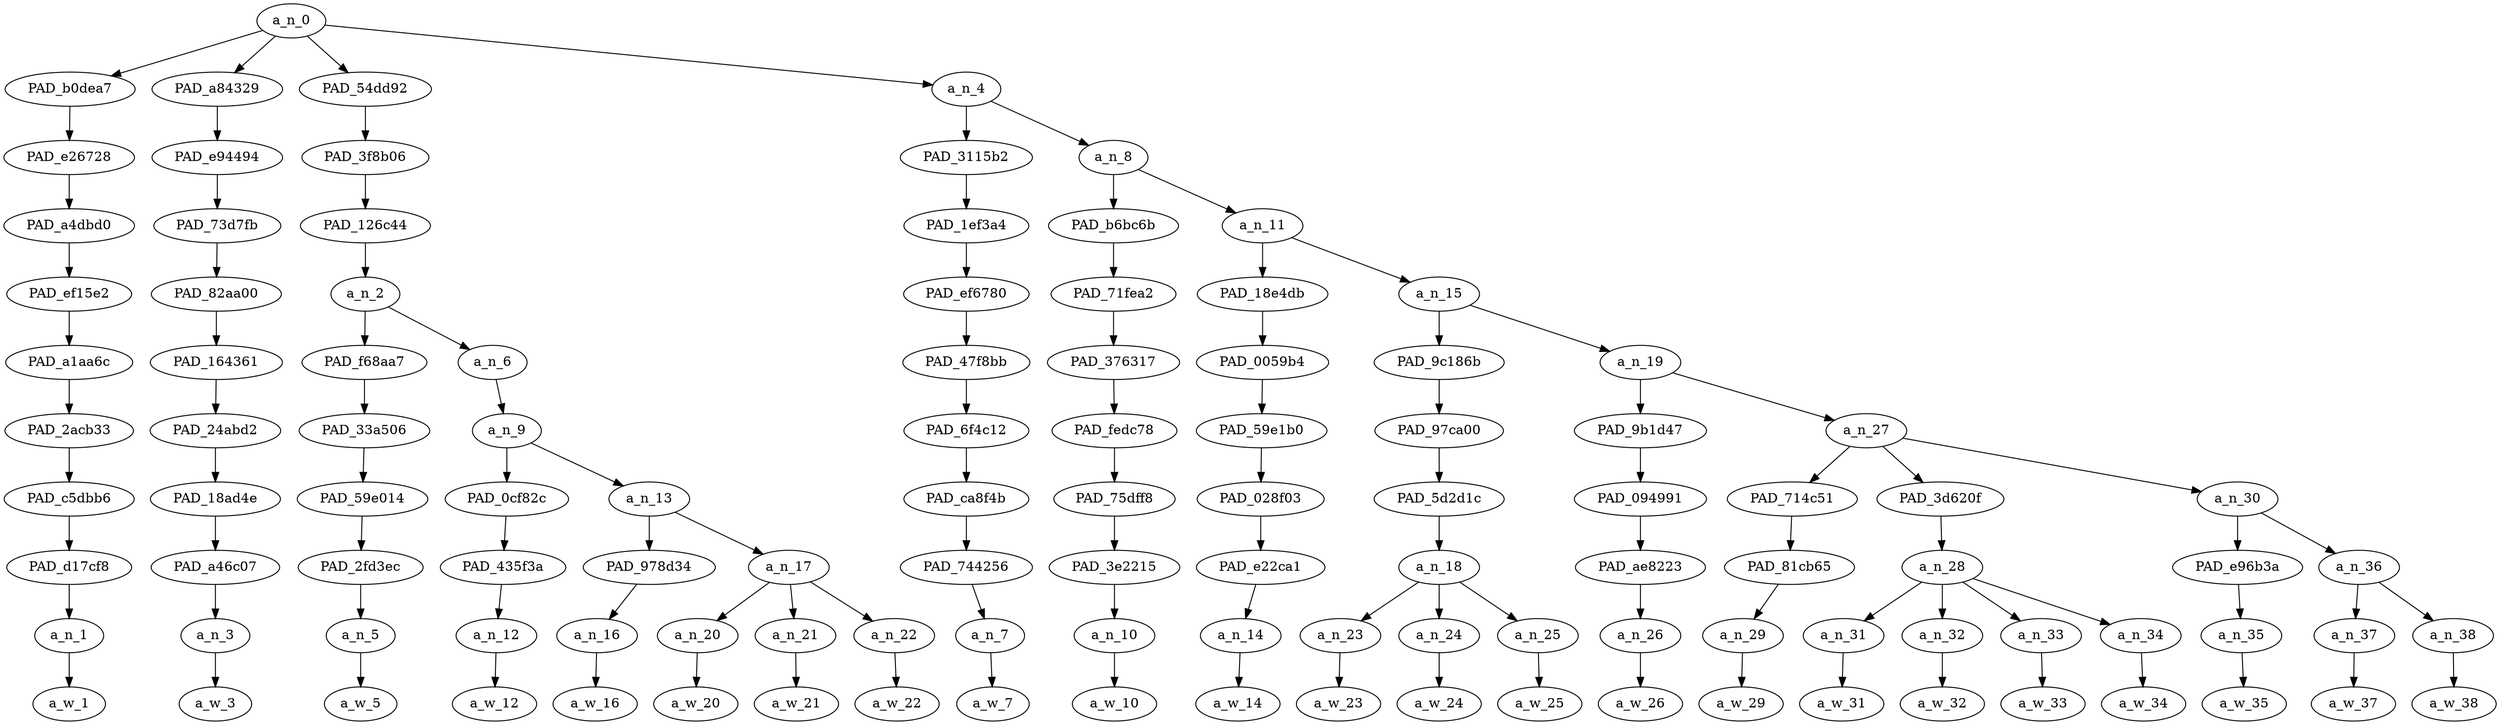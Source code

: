 strict digraph "" {
	a_n_0	[div_dir=1,
		index=0,
		level=10,
		pos="4.568359375,10!",
		text_span="[0, 1, 2, 3, 4, 5, 6, 7, 8, 9, 10, 11, 12, 13, 14, 15, 16, 17, 18, 19, 20, 21, 22]",
		value=0.99999999];
	PAD_b0dea7	[div_dir=-1,
		index=0,
		level=9,
		pos="0.0,9!",
		text_span="[0]",
		value=0.03899623];
	a_n_0 -> PAD_b0dea7;
	PAD_a84329	[div_dir=-1,
		index=2,
		level=9,
		pos="7.0,9!",
		text_span="[7]",
		value=0.04050861];
	a_n_0 -> PAD_a84329;
	PAD_54dd92	[div_dir=1,
		index=1,
		level=9,
		pos="2.0,9!",
		text_span="[1, 2, 3, 4, 5, 6]",
		value=0.46368933];
	a_n_0 -> PAD_54dd92;
	a_n_4	[div_dir=1,
		index=3,
		level=9,
		pos="9.2734375,9!",
		text_span="[8, 9, 10, 11, 12, 13, 14, 15, 16, 17, 18, 19, 20, 21, 22]",
		value=0.45667130];
	a_n_0 -> a_n_4;
	PAD_e26728	[div_dir=-1,
		index=0,
		level=8,
		pos="0.0,8!",
		text_span="[0]",
		value=0.03899623];
	PAD_b0dea7 -> PAD_e26728;
	PAD_a4dbd0	[div_dir=-1,
		index=0,
		level=7,
		pos="0.0,7!",
		text_span="[0]",
		value=0.03899623];
	PAD_e26728 -> PAD_a4dbd0;
	PAD_ef15e2	[div_dir=-1,
		index=0,
		level=6,
		pos="0.0,6!",
		text_span="[0]",
		value=0.03899623];
	PAD_a4dbd0 -> PAD_ef15e2;
	PAD_a1aa6c	[div_dir=-1,
		index=0,
		level=5,
		pos="0.0,5!",
		text_span="[0]",
		value=0.03899623];
	PAD_ef15e2 -> PAD_a1aa6c;
	PAD_2acb33	[div_dir=-1,
		index=0,
		level=4,
		pos="0.0,4!",
		text_span="[0]",
		value=0.03899623];
	PAD_a1aa6c -> PAD_2acb33;
	PAD_c5dbb6	[div_dir=-1,
		index=0,
		level=3,
		pos="0.0,3!",
		text_span="[0]",
		value=0.03899623];
	PAD_2acb33 -> PAD_c5dbb6;
	PAD_d17cf8	[div_dir=-1,
		index=0,
		level=2,
		pos="0.0,2!",
		text_span="[0]",
		value=0.03899623];
	PAD_c5dbb6 -> PAD_d17cf8;
	a_n_1	[div_dir=-1,
		index=0,
		level=1,
		pos="0.0,1!",
		text_span="[0]",
		value=0.03899623];
	PAD_d17cf8 -> a_n_1;
	a_w_1	[div_dir=0,
		index=0,
		level=0,
		pos="0,0!",
		text_span="[0]",
		value=sometimes];
	a_n_1 -> a_w_1;
	PAD_e94494	[div_dir=-1,
		index=2,
		level=8,
		pos="7.0,8!",
		text_span="[7]",
		value=0.04050861];
	PAD_a84329 -> PAD_e94494;
	PAD_73d7fb	[div_dir=-1,
		index=2,
		level=7,
		pos="7.0,7!",
		text_span="[7]",
		value=0.04050861];
	PAD_e94494 -> PAD_73d7fb;
	PAD_82aa00	[div_dir=-1,
		index=2,
		level=6,
		pos="7.0,6!",
		text_span="[7]",
		value=0.04050861];
	PAD_73d7fb -> PAD_82aa00;
	PAD_164361	[div_dir=-1,
		index=3,
		level=5,
		pos="7.0,5!",
		text_span="[7]",
		value=0.04050861];
	PAD_82aa00 -> PAD_164361;
	PAD_24abd2	[div_dir=-1,
		index=3,
		level=4,
		pos="7.0,4!",
		text_span="[7]",
		value=0.04050861];
	PAD_164361 -> PAD_24abd2;
	PAD_18ad4e	[div_dir=-1,
		index=4,
		level=3,
		pos="7.0,3!",
		text_span="[7]",
		value=0.04050861];
	PAD_24abd2 -> PAD_18ad4e;
	PAD_a46c07	[div_dir=-1,
		index=5,
		level=2,
		pos="7.0,2!",
		text_span="[7]",
		value=0.04050861];
	PAD_18ad4e -> PAD_a46c07;
	a_n_3	[div_dir=-1,
		index=7,
		level=1,
		pos="7.0,1!",
		text_span="[7]",
		value=0.04050861];
	PAD_a46c07 -> a_n_3;
	a_w_3	[div_dir=0,
		index=7,
		level=0,
		pos="7,0!",
		text_span="[7]",
		value=i];
	a_n_3 -> a_w_3;
	PAD_3f8b06	[div_dir=1,
		index=1,
		level=8,
		pos="2.0,8!",
		text_span="[1, 2, 3, 4, 5, 6]",
		value=0.46368933];
	PAD_54dd92 -> PAD_3f8b06;
	PAD_126c44	[div_dir=1,
		index=1,
		level=7,
		pos="2.0,7!",
		text_span="[1, 2, 3, 4, 5, 6]",
		value=0.46368933];
	PAD_3f8b06 -> PAD_126c44;
	a_n_2	[div_dir=1,
		index=1,
		level=6,
		pos="2.0,6!",
		text_span="[1, 2, 3, 4, 5, 6]",
		value=0.46368933];
	PAD_126c44 -> a_n_2;
	PAD_f68aa7	[div_dir=1,
		index=1,
		level=5,
		pos="1.0,5!",
		text_span="[1]",
		value=0.03051380];
	a_n_2 -> PAD_f68aa7;
	a_n_6	[div_dir=1,
		index=2,
		level=5,
		pos="3.0,5!",
		text_span="[2, 3, 4, 5, 6]",
		value=0.43312627];
	a_n_2 -> a_n_6;
	PAD_33a506	[div_dir=1,
		index=1,
		level=4,
		pos="1.0,4!",
		text_span="[1]",
		value=0.03051380];
	PAD_f68aa7 -> PAD_33a506;
	PAD_59e014	[div_dir=1,
		index=1,
		level=3,
		pos="1.0,3!",
		text_span="[1]",
		value=0.03051380];
	PAD_33a506 -> PAD_59e014;
	PAD_2fd3ec	[div_dir=1,
		index=1,
		level=2,
		pos="1.0,2!",
		text_span="[1]",
		value=0.03051380];
	PAD_59e014 -> PAD_2fd3ec;
	a_n_5	[div_dir=1,
		index=1,
		level=1,
		pos="1.0,1!",
		text_span="[1]",
		value=0.03051380];
	PAD_2fd3ec -> a_n_5;
	a_w_5	[div_dir=0,
		index=1,
		level=0,
		pos="1,0!",
		text_span="[1]",
		value=when];
	a_n_5 -> a_w_5;
	a_n_9	[div_dir=1,
		index=2,
		level=4,
		pos="3.0,4!",
		text_span="[2, 3, 4, 5, 6]",
		value=0.43311442];
	a_n_6 -> a_n_9;
	PAD_0cf82c	[div_dir=-1,
		index=2,
		level=3,
		pos="2.0,3!",
		text_span="[2]",
		value=0.04717852];
	a_n_9 -> PAD_0cf82c;
	a_n_13	[div_dir=1,
		index=3,
		level=3,
		pos="4.0,3!",
		text_span="[3, 4, 5, 6]",
		value=0.38592405];
	a_n_9 -> a_n_13;
	PAD_435f3a	[div_dir=-1,
		index=2,
		level=2,
		pos="2.0,2!",
		text_span="[2]",
		value=0.04717852];
	PAD_0cf82c -> PAD_435f3a;
	a_n_12	[div_dir=-1,
		index=2,
		level=1,
		pos="2.0,1!",
		text_span="[2]",
		value=0.04717852];
	PAD_435f3a -> a_n_12;
	a_w_12	[div_dir=0,
		index=2,
		level=0,
		pos="2,0!",
		text_span="[2]",
		value=im];
	a_n_12 -> a_w_12;
	PAD_978d34	[div_dir=1,
		index=3,
		level=2,
		pos="3.0,2!",
		text_span="[3]",
		value=0.03187211];
	a_n_13 -> PAD_978d34;
	a_n_17	[div_dir=1,
		index=4,
		level=2,
		pos="5.0,2!",
		text_span="[4, 5, 6]",
		value=0.35400115];
	a_n_13 -> a_n_17;
	a_n_16	[div_dir=1,
		index=3,
		level=1,
		pos="3.0,1!",
		text_span="[3]",
		value=0.03187211];
	PAD_978d34 -> a_n_16;
	a_w_16	[div_dir=0,
		index=3,
		level=0,
		pos="3,0!",
		text_span="[3]",
		value=with];
	a_n_16 -> a_w_16;
	a_n_20	[div_dir=1,
		index=4,
		level=1,
		pos="4.0,1!",
		text_span="[4]",
		value=0.04631493];
	a_n_17 -> a_n_20;
	a_n_21	[div_dir=-1,
		index=5,
		level=1,
		pos="5.0,1!",
		text_span="[5]",
		value=0.15303566];
	a_n_17 -> a_n_21;
	a_n_22	[div_dir=1,
		index=6,
		level=1,
		pos="6.0,1!",
		text_span="[6]",
		value=0.15464999];
	a_n_17 -> a_n_22;
	a_w_20	[div_dir=0,
		index=4,
		level=0,
		pos="4,0!",
		text_span="[4]",
		value=other];
	a_n_20 -> a_w_20;
	a_w_21	[div_dir=0,
		index=5,
		level=0,
		pos="5,0!",
		text_span="[5]",
		value=queer];
	a_n_21 -> a_w_21;
	a_w_22	[div_dir=0,
		index=6,
		level=0,
		pos="6,0!",
		text_span="[6]",
		value=asians];
	a_n_22 -> a_w_22;
	PAD_3115b2	[div_dir=-1,
		index=3,
		level=8,
		pos="8.0,8!",
		text_span="[8]",
		value=0.03512995];
	a_n_4 -> PAD_3115b2;
	a_n_8	[div_dir=1,
		index=4,
		level=8,
		pos="10.546875,8!",
		text_span="[9, 10, 11, 12, 13, 14, 15, 16, 17, 18, 19, 20, 21, 22]",
		value=0.42133340];
	a_n_4 -> a_n_8;
	PAD_1ef3a4	[div_dir=-1,
		index=3,
		level=7,
		pos="8.0,7!",
		text_span="[8]",
		value=0.03512995];
	PAD_3115b2 -> PAD_1ef3a4;
	PAD_ef6780	[div_dir=-1,
		index=3,
		level=6,
		pos="8.0,6!",
		text_span="[8]",
		value=0.03512995];
	PAD_1ef3a4 -> PAD_ef6780;
	PAD_47f8bb	[div_dir=-1,
		index=4,
		level=5,
		pos="8.0,5!",
		text_span="[8]",
		value=0.03512995];
	PAD_ef6780 -> PAD_47f8bb;
	PAD_6f4c12	[div_dir=-1,
		index=4,
		level=4,
		pos="8.0,4!",
		text_span="[8]",
		value=0.03512995];
	PAD_47f8bb -> PAD_6f4c12;
	PAD_ca8f4b	[div_dir=-1,
		index=5,
		level=3,
		pos="8.0,3!",
		text_span="[8]",
		value=0.03512995];
	PAD_6f4c12 -> PAD_ca8f4b;
	PAD_744256	[div_dir=-1,
		index=6,
		level=2,
		pos="8.0,2!",
		text_span="[8]",
		value=0.03512995];
	PAD_ca8f4b -> PAD_744256;
	a_n_7	[div_dir=-1,
		index=8,
		level=1,
		pos="8.0,1!",
		text_span="[8]",
		value=0.03512995];
	PAD_744256 -> a_n_7;
	a_w_7	[div_dir=0,
		index=8,
		level=0,
		pos="8,0!",
		text_span="[8]",
		value=feel];
	a_n_7 -> a_w_7;
	PAD_b6bc6b	[div_dir=-1,
		index=4,
		level=7,
		pos="9.0,7!",
		text_span="[9]",
		value=0.02705292];
	a_n_8 -> PAD_b6bc6b;
	a_n_11	[div_dir=1,
		index=5,
		level=7,
		pos="12.09375,7!",
		text_span="[10, 11, 12, 13, 14, 15, 16, 17, 18, 19, 20, 21, 22]",
		value=0.39403989];
	a_n_8 -> a_n_11;
	PAD_71fea2	[div_dir=-1,
		index=4,
		level=6,
		pos="9.0,6!",
		text_span="[9]",
		value=0.02705292];
	PAD_b6bc6b -> PAD_71fea2;
	PAD_376317	[div_dir=-1,
		index=5,
		level=5,
		pos="9.0,5!",
		text_span="[9]",
		value=0.02705292];
	PAD_71fea2 -> PAD_376317;
	PAD_fedc78	[div_dir=-1,
		index=5,
		level=4,
		pos="9.0,4!",
		text_span="[9]",
		value=0.02705292];
	PAD_376317 -> PAD_fedc78;
	PAD_75dff8	[div_dir=-1,
		index=6,
		level=3,
		pos="9.0,3!",
		text_span="[9]",
		value=0.02705292];
	PAD_fedc78 -> PAD_75dff8;
	PAD_3e2215	[div_dir=-1,
		index=7,
		level=2,
		pos="9.0,2!",
		text_span="[9]",
		value=0.02705292];
	PAD_75dff8 -> PAD_3e2215;
	a_n_10	[div_dir=-1,
		index=9,
		level=1,
		pos="9.0,1!",
		text_span="[9]",
		value=0.02705292];
	PAD_3e2215 -> a_n_10;
	a_w_10	[div_dir=0,
		index=9,
		level=0,
		pos="9,0!",
		text_span="[9]",
		value=like];
	a_n_10 -> a_w_10;
	PAD_18e4db	[div_dir=1,
		index=5,
		level=6,
		pos="10.0,6!",
		text_span="[10]",
		value=0.03372495];
	a_n_11 -> PAD_18e4db;
	a_n_15	[div_dir=1,
		index=6,
		level=6,
		pos="14.1875,6!",
		text_span="[11, 12, 13, 14, 15, 16, 17, 18, 19, 20, 21, 22]",
		value=0.36005540];
	a_n_11 -> a_n_15;
	PAD_0059b4	[div_dir=1,
		index=6,
		level=5,
		pos="10.0,5!",
		text_span="[10]",
		value=0.03372495];
	PAD_18e4db -> PAD_0059b4;
	PAD_59e1b0	[div_dir=1,
		index=6,
		level=4,
		pos="10.0,4!",
		text_span="[10]",
		value=0.03372495];
	PAD_0059b4 -> PAD_59e1b0;
	PAD_028f03	[div_dir=1,
		index=7,
		level=3,
		pos="10.0,3!",
		text_span="[10]",
		value=0.03372495];
	PAD_59e1b0 -> PAD_028f03;
	PAD_e22ca1	[div_dir=1,
		index=8,
		level=2,
		pos="10.0,2!",
		text_span="[10]",
		value=0.03372495];
	PAD_028f03 -> PAD_e22ca1;
	a_n_14	[div_dir=1,
		index=10,
		level=1,
		pos="10.0,1!",
		text_span="[10]",
		value=0.03372495];
	PAD_e22ca1 -> a_n_14;
	a_w_14	[div_dir=0,
		index=10,
		level=0,
		pos="10,0!",
		text_span="[10]",
		value=im1];
	a_n_14 -> a_w_14;
	PAD_9c186b	[div_dir=1,
		index=7,
		level=5,
		pos="12.0,5!",
		text_span="[11, 12, 13]",
		value=0.07492526];
	a_n_15 -> PAD_9c186b;
	a_n_19	[div_dir=1,
		index=8,
		level=5,
		pos="16.375,5!",
		text_span="[14, 15, 16, 17, 18, 19, 20, 21, 22]",
		value=0.28489961];
	a_n_15 -> a_n_19;
	PAD_97ca00	[div_dir=1,
		index=7,
		level=4,
		pos="12.0,4!",
		text_span="[11, 12, 13]",
		value=0.07492526];
	PAD_9c186b -> PAD_97ca00;
	PAD_5d2d1c	[div_dir=1,
		index=8,
		level=3,
		pos="12.0,3!",
		text_span="[11, 12, 13]",
		value=0.07492526];
	PAD_97ca00 -> PAD_5d2d1c;
	a_n_18	[div_dir=1,
		index=9,
		level=2,
		pos="12.0,2!",
		text_span="[11, 12, 13]",
		value=0.07492526];
	PAD_5d2d1c -> a_n_18;
	a_n_23	[div_dir=-1,
		index=11,
		level=1,
		pos="11.0,1!",
		text_span="[11]",
		value=0.02283719];
	a_n_18 -> a_n_23;
	a_n_24	[div_dir=1,
		index=12,
		level=1,
		pos="12.0,1!",
		text_span="[12]",
		value=0.02331265];
	a_n_18 -> a_n_24;
	a_n_25	[div_dir=1,
		index=13,
		level=1,
		pos="13.0,1!",
		text_span="[13]",
		value=0.02868826];
	a_n_18 -> a_n_25;
	a_w_23	[div_dir=0,
		index=11,
		level=0,
		pos="11,0!",
		text_span="[11]",
		value=the];
	a_n_23 -> a_w_23;
	a_w_24	[div_dir=0,
		index=12,
		level=0,
		pos="12,0!",
		text_span="[12]",
		value=only];
	a_n_24 -> a_w_24;
	a_w_25	[div_dir=0,
		index=13,
		level=0,
		pos="13,0!",
		text_span="[13]",
		value=one];
	a_n_25 -> a_w_25;
	PAD_9b1d47	[div_dir=1,
		index=8,
		level=4,
		pos="14.0,4!",
		text_span="[14]",
		value=0.02811155];
	a_n_19 -> PAD_9b1d47;
	a_n_27	[div_dir=1,
		index=9,
		level=4,
		pos="18.75,4!",
		text_span="[15, 16, 17, 18, 19, 20, 21, 22]",
		value=0.25657243];
	a_n_19 -> a_n_27;
	PAD_094991	[div_dir=1,
		index=9,
		level=3,
		pos="14.0,3!",
		text_span="[14]",
		value=0.02811155];
	PAD_9b1d47 -> PAD_094991;
	PAD_ae8223	[div_dir=1,
		index=10,
		level=2,
		pos="14.0,2!",
		text_span="[14]",
		value=0.02811155];
	PAD_094991 -> PAD_ae8223;
	a_n_26	[div_dir=1,
		index=14,
		level=1,
		pos="14.0,1!",
		text_span="[14]",
		value=0.02811155];
	PAD_ae8223 -> a_n_26;
	a_w_26	[div_dir=0,
		index=14,
		level=0,
		pos="14,0!",
		text_span="[14]",
		value=who];
	a_n_26 -> a_w_26;
	PAD_714c51	[div_dir=1,
		index=11,
		level=3,
		pos="19.0,3!",
		text_span="[19]",
		value=0.02636572];
	a_n_27 -> PAD_714c51;
	PAD_3d620f	[div_dir=1,
		index=10,
		level=3,
		pos="16.5,3!",
		text_span="[15, 16, 17, 18]",
		value=0.14492094];
	a_n_27 -> PAD_3d620f;
	a_n_30	[div_dir=1,
		index=12,
		level=3,
		pos="20.75,3!",
		text_span="[20, 21, 22]",
		value=0.08509038];
	a_n_27 -> a_n_30;
	PAD_81cb65	[div_dir=1,
		index=12,
		level=2,
		pos="19.0,2!",
		text_span="[19]",
		value=0.02636572];
	PAD_714c51 -> PAD_81cb65;
	a_n_29	[div_dir=1,
		index=19,
		level=1,
		pos="19.0,1!",
		text_span="[19]",
		value=0.02636572];
	PAD_81cb65 -> a_n_29;
	a_w_29	[div_dir=0,
		index=19,
		level=0,
		pos="19,0!",
		text_span="[19]",
		value=also];
	a_n_29 -> a_w_29;
	a_n_28	[div_dir=1,
		index=11,
		level=2,
		pos="16.5,2!",
		text_span="[15, 16, 17, 18]",
		value=0.14492094];
	PAD_3d620f -> a_n_28;
	a_n_31	[div_dir=1,
		index=15,
		level=1,
		pos="15.0,1!",
		text_span="[15]",
		value=0.02770496];
	a_n_28 -> a_n_31;
	a_n_32	[div_dir=1,
		index=16,
		level=1,
		pos="16.0,1!",
		text_span="[16]",
		value=0.05072230];
	a_n_28 -> a_n_32;
	a_n_33	[div_dir=1,
		index=17,
		level=1,
		pos="17.0,1!",
		text_span="[17]",
		value=0.02281356];
	a_n_28 -> a_n_33;
	a_n_34	[div_dir=-1,
		index=18,
		level=1,
		pos="18.0,1!",
		text_span="[18]",
		value=0.04350499];
	a_n_28 -> a_n_34;
	a_w_31	[div_dir=0,
		index=15,
		level=0,
		pos="15,0!",
		text_span="[15]",
		value=not];
	a_n_31 -> a_w_31;
	a_w_32	[div_dir=0,
		index=16,
		level=0,
		pos="16,0!",
		text_span="[16]",
		value=white];
	a_n_32 -> a_w_32;
	a_w_33	[div_dir=0,
		index=17,
		level=0,
		pos="17,0!",
		text_span="[17]",
		value=and];
	a_n_33 -> a_w_33;
	a_w_34	[div_dir=0,
		index=18,
		level=0,
		pos="18,0!",
		text_span="[18]",
		value=straight];
	a_n_34 -> a_w_34;
	PAD_e96b3a	[div_dir=-1,
		index=13,
		level=2,
		pos="20.0,2!",
		text_span="[20]",
		value=0.02117068];
	a_n_30 -> PAD_e96b3a;
	a_n_36	[div_dir=1,
		index=14,
		level=2,
		pos="21.5,2!",
		text_span="[21, 22]",
		value=0.06387529];
	a_n_30 -> a_n_36;
	a_n_35	[div_dir=-1,
		index=20,
		level=1,
		pos="20.0,1!",
		text_span="[20]",
		value=0.02117068];
	PAD_e96b3a -> a_n_35;
	a_w_35	[div_dir=0,
		index=20,
		level=0,
		pos="20,0!",
		text_span="[20]",
		value=for];
	a_n_35 -> a_w_35;
	a_n_37	[div_dir=1,
		index=21,
		level=1,
		pos="21.0,1!",
		text_span="[21]",
		value=0.02921658];
	a_n_36 -> a_n_37;
	a_n_38	[div_dir=1,
		index=22,
		level=1,
		pos="22.0,1!",
		text_span="[22]",
		value=0.03458794];
	a_n_36 -> a_n_38;
	a_w_37	[div_dir=0,
		index=21,
		level=0,
		pos="21,0!",
		text_span="[21]",
		value=similar];
	a_n_37 -> a_w_37;
	a_w_38	[div_dir=0,
		index=22,
		level=0,
		pos="22,0!",
		text_span="[22]",
		value=reasons];
	a_n_38 -> a_w_38;
}
